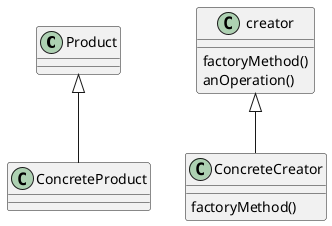 @startuml factory


class Product{

}


class creator{
factoryMethod()
anOperation()
}

class ConcreteProduct{}

class ConcreteCreator{
    factoryMethod()
}


Product <|-- ConcreteProduct

creator <|-- ConcreteCreator



@enduml